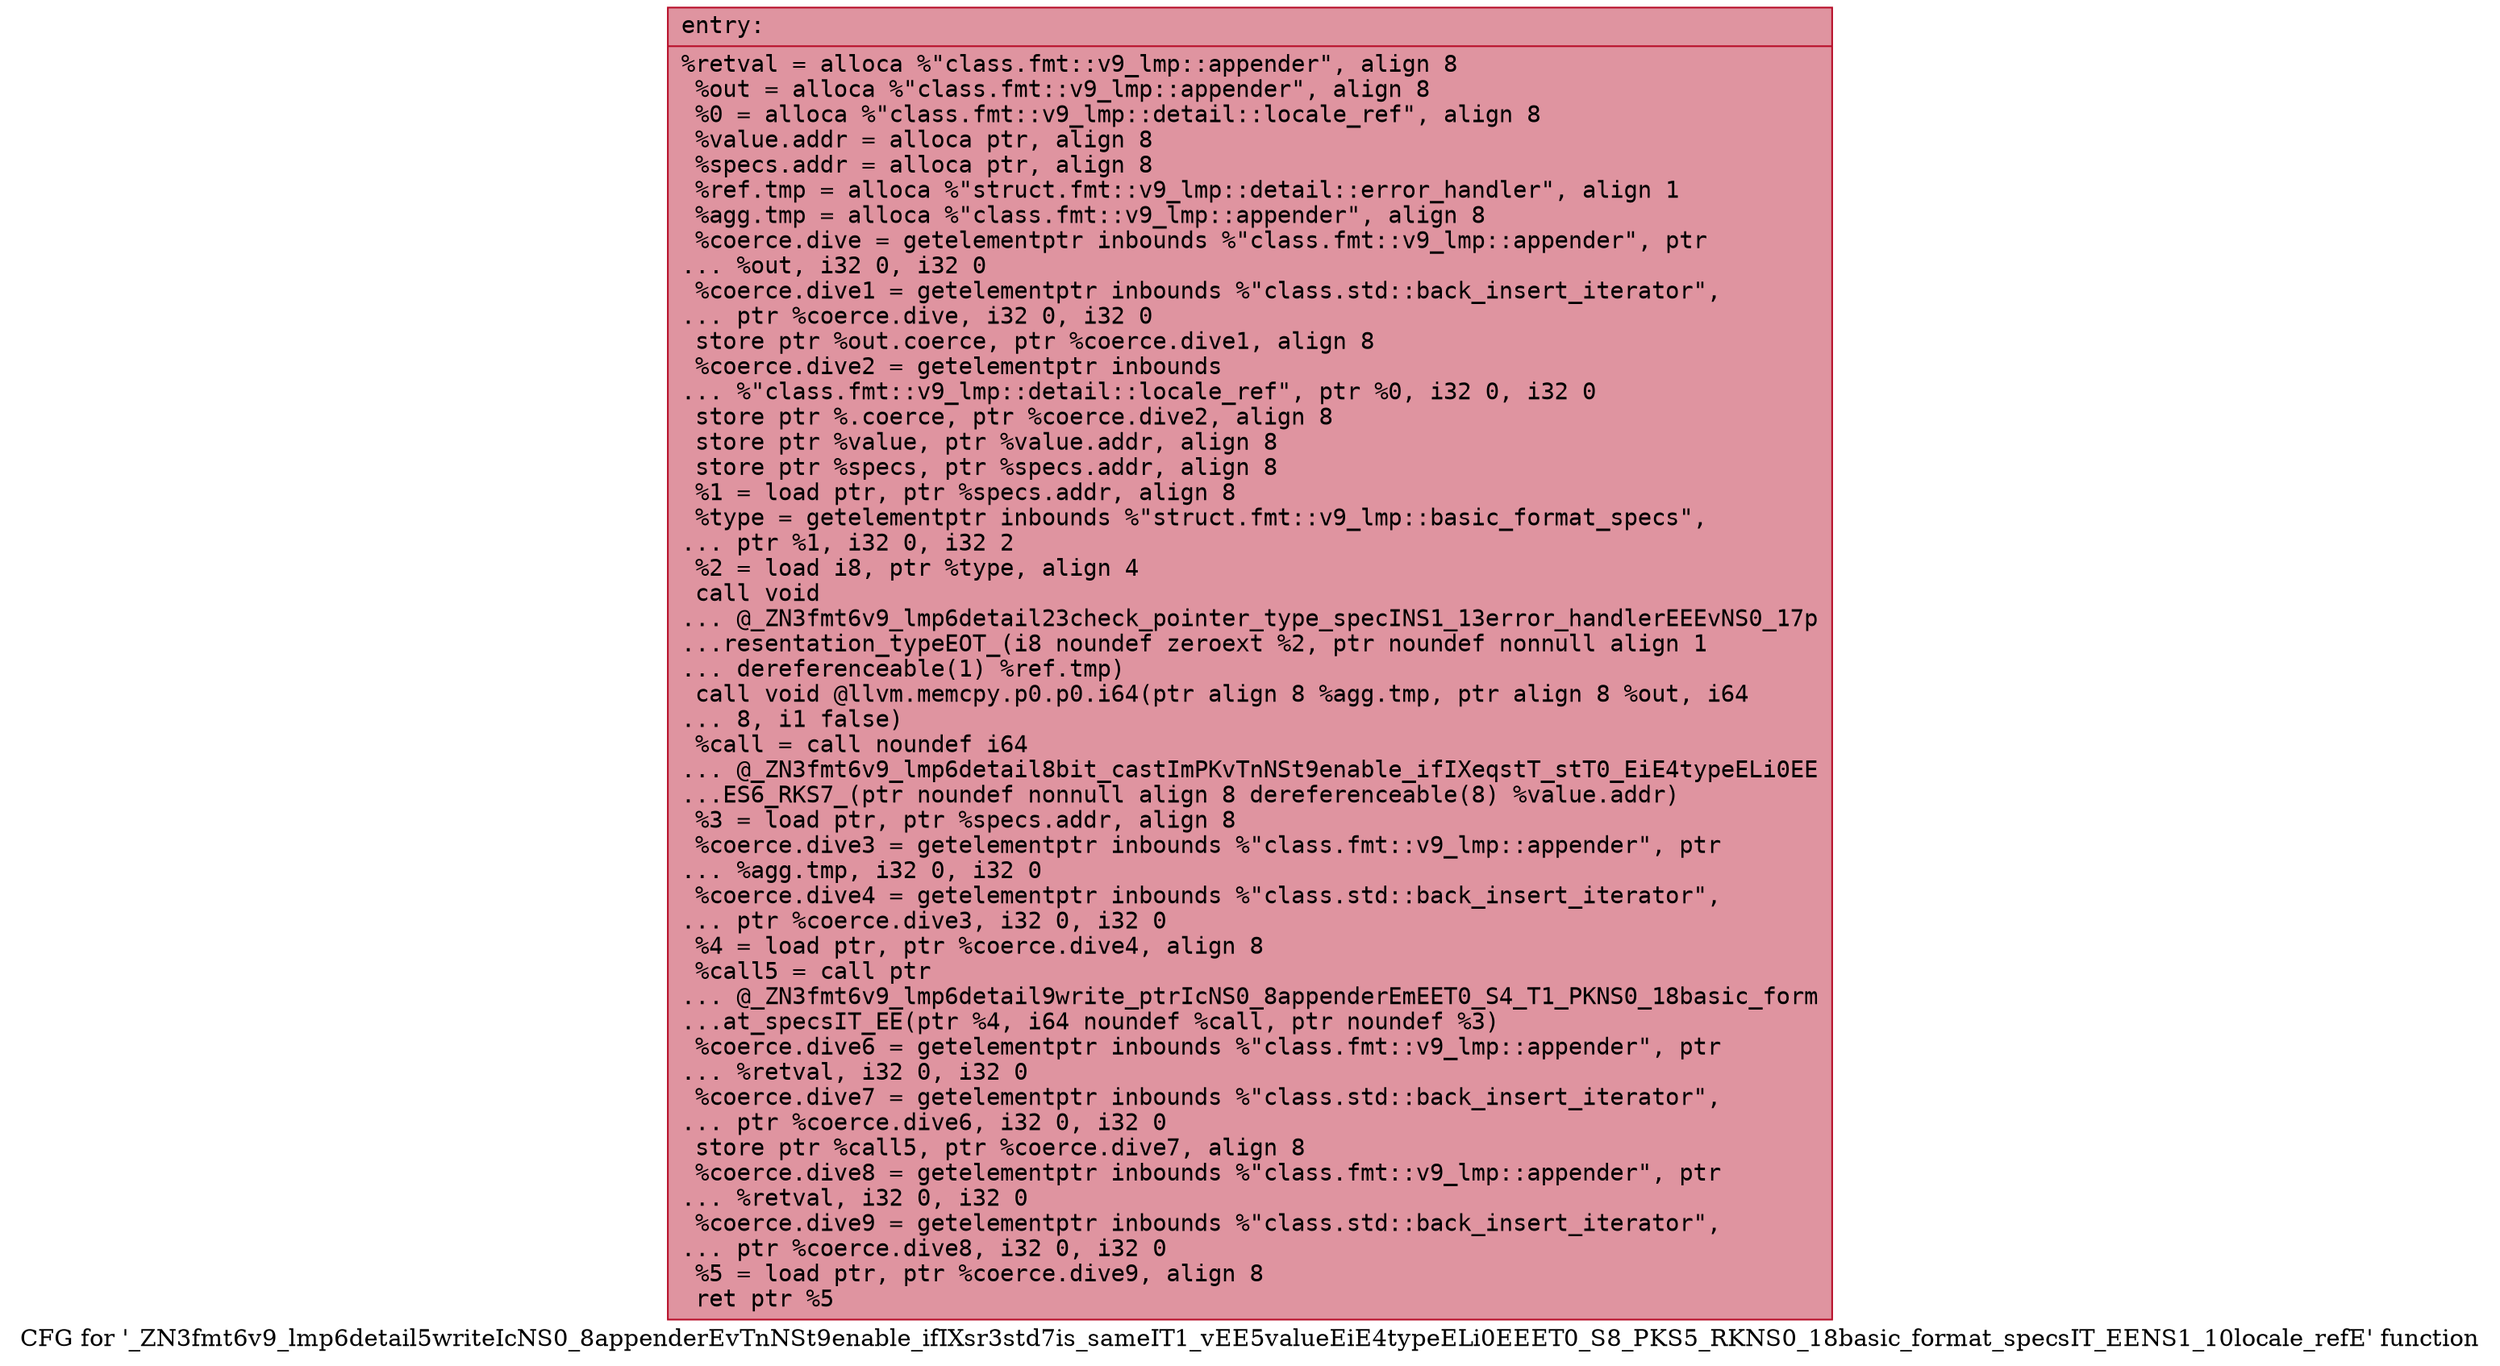 digraph "CFG for '_ZN3fmt6v9_lmp6detail5writeIcNS0_8appenderEvTnNSt9enable_ifIXsr3std7is_sameIT1_vEE5valueEiE4typeELi0EEET0_S8_PKS5_RKNS0_18basic_format_specsIT_EENS1_10locale_refE' function" {
	label="CFG for '_ZN3fmt6v9_lmp6detail5writeIcNS0_8appenderEvTnNSt9enable_ifIXsr3std7is_sameIT1_vEE5valueEiE4typeELi0EEET0_S8_PKS5_RKNS0_18basic_format_specsIT_EENS1_10locale_refE' function";

	Node0x55fec3418cc0 [shape=record,color="#b70d28ff", style=filled, fillcolor="#b70d2870" fontname="Courier",label="{entry:\l|  %retval = alloca %\"class.fmt::v9_lmp::appender\", align 8\l  %out = alloca %\"class.fmt::v9_lmp::appender\", align 8\l  %0 = alloca %\"class.fmt::v9_lmp::detail::locale_ref\", align 8\l  %value.addr = alloca ptr, align 8\l  %specs.addr = alloca ptr, align 8\l  %ref.tmp = alloca %\"struct.fmt::v9_lmp::detail::error_handler\", align 1\l  %agg.tmp = alloca %\"class.fmt::v9_lmp::appender\", align 8\l  %coerce.dive = getelementptr inbounds %\"class.fmt::v9_lmp::appender\", ptr\l... %out, i32 0, i32 0\l  %coerce.dive1 = getelementptr inbounds %\"class.std::back_insert_iterator\",\l... ptr %coerce.dive, i32 0, i32 0\l  store ptr %out.coerce, ptr %coerce.dive1, align 8\l  %coerce.dive2 = getelementptr inbounds\l... %\"class.fmt::v9_lmp::detail::locale_ref\", ptr %0, i32 0, i32 0\l  store ptr %.coerce, ptr %coerce.dive2, align 8\l  store ptr %value, ptr %value.addr, align 8\l  store ptr %specs, ptr %specs.addr, align 8\l  %1 = load ptr, ptr %specs.addr, align 8\l  %type = getelementptr inbounds %\"struct.fmt::v9_lmp::basic_format_specs\",\l... ptr %1, i32 0, i32 2\l  %2 = load i8, ptr %type, align 4\l  call void\l... @_ZN3fmt6v9_lmp6detail23check_pointer_type_specINS1_13error_handlerEEEvNS0_17p\l...resentation_typeEOT_(i8 noundef zeroext %2, ptr noundef nonnull align 1\l... dereferenceable(1) %ref.tmp)\l  call void @llvm.memcpy.p0.p0.i64(ptr align 8 %agg.tmp, ptr align 8 %out, i64\l... 8, i1 false)\l  %call = call noundef i64\l... @_ZN3fmt6v9_lmp6detail8bit_castImPKvTnNSt9enable_ifIXeqstT_stT0_EiE4typeELi0EE\l...ES6_RKS7_(ptr noundef nonnull align 8 dereferenceable(8) %value.addr)\l  %3 = load ptr, ptr %specs.addr, align 8\l  %coerce.dive3 = getelementptr inbounds %\"class.fmt::v9_lmp::appender\", ptr\l... %agg.tmp, i32 0, i32 0\l  %coerce.dive4 = getelementptr inbounds %\"class.std::back_insert_iterator\",\l... ptr %coerce.dive3, i32 0, i32 0\l  %4 = load ptr, ptr %coerce.dive4, align 8\l  %call5 = call ptr\l... @_ZN3fmt6v9_lmp6detail9write_ptrIcNS0_8appenderEmEET0_S4_T1_PKNS0_18basic_form\l...at_specsIT_EE(ptr %4, i64 noundef %call, ptr noundef %3)\l  %coerce.dive6 = getelementptr inbounds %\"class.fmt::v9_lmp::appender\", ptr\l... %retval, i32 0, i32 0\l  %coerce.dive7 = getelementptr inbounds %\"class.std::back_insert_iterator\",\l... ptr %coerce.dive6, i32 0, i32 0\l  store ptr %call5, ptr %coerce.dive7, align 8\l  %coerce.dive8 = getelementptr inbounds %\"class.fmt::v9_lmp::appender\", ptr\l... %retval, i32 0, i32 0\l  %coerce.dive9 = getelementptr inbounds %\"class.std::back_insert_iterator\",\l... ptr %coerce.dive8, i32 0, i32 0\l  %5 = load ptr, ptr %coerce.dive9, align 8\l  ret ptr %5\l}"];
}
